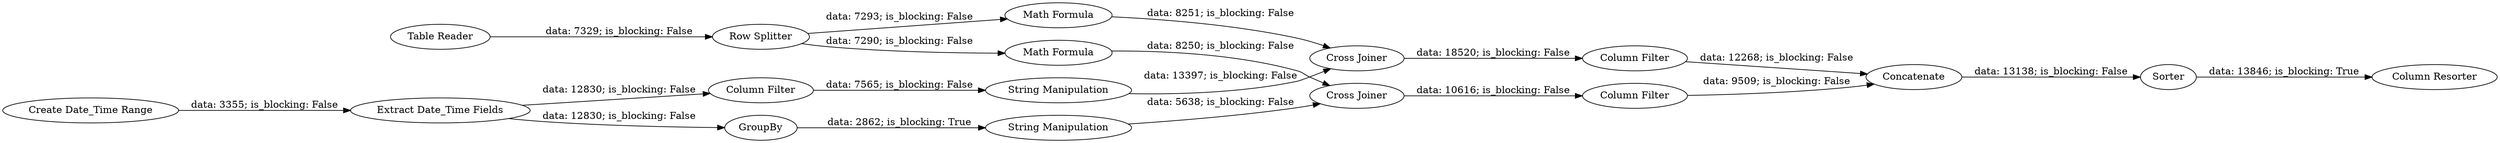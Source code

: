 digraph {
	"8960078866918106643_3" [label="Extract Date_Time Fields"]
	"8960078866918106643_9" [label="Math Formula"]
	"8960078866918106643_14" [label="Column Filter"]
	"8960078866918106643_6" [label="Column Filter"]
	"8960078866918106643_17" [label="Column Resorter"]
	"8960078866918106643_7" [label="String Manipulation"]
	"8960078866918106643_11" [label="Cross Joiner"]
	"8960078866918106643_13" [label=Sorter]
	"8960078866918106643_5" [label="String Manipulation"]
	"8960078866918106643_12" [label="Cross Joiner"]
	"8960078866918106643_15" [label="Column Filter"]
	"8960078866918106643_1" [label="Table Reader"]
	"8960078866918106643_2" [label="Create Date_Time Range"]
	"8960078866918106643_8" [label="Row Splitter"]
	"8960078866918106643_16" [label=Concatenate]
	"8960078866918106643_4" [label=GroupBy]
	"8960078866918106643_10" [label="Math Formula"]
	"8960078866918106643_6" -> "8960078866918106643_7" [label="data: 7565; is_blocking: False"]
	"8960078866918106643_11" -> "8960078866918106643_15" [label="data: 10616; is_blocking: False"]
	"8960078866918106643_10" -> "8960078866918106643_11" [label="data: 8250; is_blocking: False"]
	"8960078866918106643_13" -> "8960078866918106643_17" [label="data: 13846; is_blocking: True"]
	"8960078866918106643_15" -> "8960078866918106643_16" [label="data: 9509; is_blocking: False"]
	"8960078866918106643_4" -> "8960078866918106643_5" [label="data: 2862; is_blocking: True"]
	"8960078866918106643_12" -> "8960078866918106643_14" [label="data: 18520; is_blocking: False"]
	"8960078866918106643_14" -> "8960078866918106643_16" [label="data: 12268; is_blocking: False"]
	"8960078866918106643_7" -> "8960078866918106643_12" [label="data: 13397; is_blocking: False"]
	"8960078866918106643_2" -> "8960078866918106643_3" [label="data: 3355; is_blocking: False"]
	"8960078866918106643_8" -> "8960078866918106643_10" [label="data: 7290; is_blocking: False"]
	"8960078866918106643_9" -> "8960078866918106643_12" [label="data: 8251; is_blocking: False"]
	"8960078866918106643_3" -> "8960078866918106643_6" [label="data: 12830; is_blocking: False"]
	"8960078866918106643_3" -> "8960078866918106643_4" [label="data: 12830; is_blocking: False"]
	"8960078866918106643_5" -> "8960078866918106643_11" [label="data: 5638; is_blocking: False"]
	"8960078866918106643_16" -> "8960078866918106643_13" [label="data: 13138; is_blocking: False"]
	"8960078866918106643_8" -> "8960078866918106643_9" [label="data: 7293; is_blocking: False"]
	"8960078866918106643_1" -> "8960078866918106643_8" [label="data: 7329; is_blocking: False"]
	rankdir=LR
}
